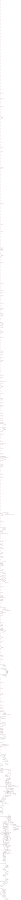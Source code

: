 graph unix {
	graph [ dpi = 300 ];
	node [shape=point];
	node [fillcolor=red];
	size="6,6";
	rankdir="LR";

	0
	1
	2
	3
	4
	5
	6
	7
	8
	9
	10
	11
	12
	13
	14
	15
	16
	17
	18
	19
	20
	21
	22
	23
	24
	25
	26
	27
	28
	29
	30
	31
	32
	33
	34
	35
	36
	37
	38
	39
	40
	41
	42
	43
	44
	45
	46
	47
	48
	49
	50
	51
	52
	53
	54
	55
	56
	57
	58
	59
	60
	61
	62
	63
	64
	65
	66
	67
	68
	69
	70
	71
	72
	73
	74
	75
	76
	77
	78
	79
	80
	81
	82
	83
	84
	85
	86
	87
	88
	89
	90
	91
	92
	93
	94
	95
	96
	97
	98
	99
	100
	101
	102
	103
	104
	105
	106
	107
	108
	109
	110
	111
	112
	113
	114
	115
	116
	117
	118
	119
	120
	121
	122
	123
	124
	125
	126
	127
	128
	129
	130
	131
	132
	133
	134
	135
	136
	137
	138
	139
	140
	141
	142
	143
	144
	145
	146
	147
	148
	149
	150
	151
	152
	153
	154
	155
	156
	157
	158
	159
	160
	161
	162
	163
	164
	165
	166
	167
	168
	169
	170
	171
	172
	173
	174
	175
	176
	177
	178
	179
	180
	181
	182
	183
	184
	185
	186
	187
	188
	189
	190
	191
	192
	193
	194
	195
	196
	197
	198
	199
	200
	201
	202
	203
	204
	205
	206
	207
	208
	209
	210
	211
	212
	213
	214
	215
	216
	217
	218
	219
	220
	221
	222
	223
	224
	225
	226
	227
	228
	229
	230
	231
	232
	233
	234
	235
	236
	237
	238
	239
	240
	241
	242
	243
	244
	245
	246
	247
	248
	249
	250
	251
	252
	253
	254
	255
	256
	257
	258
	259
	260
	261
	262
	263
	264
	265
	266
	267
	268
	269
	270
	271
	272
	273
	274
	275
	276
	277
	278
	279
	280
	281
	282
	283
	284
	285
	286
	287
	288
	289
	290
	291
	292
	293
	294
	295
	296
	297
	298
	299
	300
	301
	302
	303
	304
	305
	306
	307
	308
	309
	310
	311
	312
	313
	314
	315
	316
	317
	318
	319
	320
	321
	322
	323
	324
	325
	326
	327
	328
	329
	330
	331
	332
	333
	334
	335
	336
	337
	338
	339
	340
	341
	342
	343
	344
	345
	346
	347
	348
	349
	350
	351
	352
	353
	354
	355
	356
	357
	358
	359
	360
	361
	362
	363
	364
	365
	366
	367
	368
	369
	370
	371
	372
	373
	374
	375
	376
	377
	378
	379
	380
	381
	382
	383
	384
	385
	386
	387
	388
	389
	390
	391
	392
	393
	394
	395
	396
	397
	398
	399
	400
	401
	402
	403
	404
	405
	406
	407
	408
	409
	410
	411
	412
	413
	414
	415
	416
	417
	418
	419
	420
	421
	422
	423
	424
	425
	426
	427
	428
	429
	430
	431
	432
	433
	434
	435
	436
	437
	438
	439
	440
	441
	442
	443
	444
	445
	446
	447
	448
	449
	450
	451
	452
	453
	454
	455
	456
	457
	458
	459
	460
	461
	462
	463
	464
	465
	466
	467
	468
	469
	470
	471
	472
	473
	474
	475
	476
	477
	478
	479
	480
	481
	482
	483
	484
	485
	486
	487
	488
	489
	490
	491
	492
	493
	494
	495
	496
	497
	498
	499
	500
	501
	502
	503
	504
	505
	506
	507
	508
	509
	510
	511
	512
	513
	514
	515
	516
	517
	518
	519
	520
	521
	522
	523
	524
	525
	526
	527
	528
	529
	530
	531
	532
	533
	534
	535
	536
	537
	538
	539
	540
	541
	542
	543
	544
	545
	546
	547
	548
	549
	550
	551
	552
	553
	554
	555
	556
	557
	558
	559
	560
	561
	562
	563
	564
	565
	566
	567
	568
	569
	570
	571
	572
	573
	574
	575
	576
	577
	578
	579
	580
	581
	582
	583
	584
	585
	586
	587
	588
	589
	590
	591
	592
	593
	594
	595
	596
	597
	598
	599
	600
	601
	602
	603
	604
	605
	606
	607
	608
	609
	610
	611
	612
	613
	614
	615
	616
	617
	618
	619
	620
	621
	622
	623
	624
	625
	626
	627
	628
	629
	630
	631
	632
	633
	634
	635
	636
	637
	638
	639
	640
	641
	642
	643
	644
	645
	646
	647
	648
	649
	650
	651
	652
	653
	654
	655
	656
	657
	658
	659
	660
	661
	662
	663
	664
	665
	666
	667
	668
	669
	670
	671
	672
	673
	674
	675
	676
	677
	678
	679
	680
	681
	682
	683
	684
	685
	686
	687
	688
	689
	690
	691
	692
	693
	694
	695
	696
	697
	698
	699
	700
	701
	702
	703
	704
	705
	706
	707
	708
	709
	710
	711
	712
	713
	714
	715
	716
	717
	718
	719
	720
	721
	722
	723
	724
	725
	726
	727
	728
	729
	730
	731
	732
	733
	734
	735
	736
	737
	738
	739
	740
	741
	742
	743
	744
	745
	746
	747
	748
	749
	750
	751
	752
	753
	754
	755
	756
	757
	758
	759
	760
	761
	762
	763
	764
	765
	766
	767
	768
	769
	770
	771
	772
	773
	774
	775
	776
	777
	778
	779
	780
	781
	782
	783
	784
	785
	786
	787
	788
	789
	790
	791
	792
	793
	794
	795
	796
	797
	798
	799
	800
	801
	802
	803
	804
	805
	806
	807
	808
	809
	810
	811
	812
	813
	814
	815
	816
	817
	818
	819
	820
	821
	822
	823
	824
	825
	826
	827
	828
	829
	830
	831
	832
	833
	834
	835
	836
	837
	838
	839
	840
	841
	842
	843
	844
	845
	846
	847
	848
	849
	850
	851
	852
	853
	854
	855
	856
	857
	858
	859
	860
	861
	862
	863
	864
	865
	866
	867
	868
	869
	870
	871
	872
	873
	874
	875
	876
	877
	878
	879
	880
	881
	882
	883
	884
	885
	886
	887
	888
	889
	890
	891
	892
	893
	894
	895
	896
	897
	898
	899
	900
	901
	902
	903
	904
	905
	906
	907
	908
	909
	910
	911
	912
	913
	914
	915
	916
	917
	918
	919
	920
	921
	922
	923
	924
	925
	926
	927
	928
	929
	930
	931
	932
	933
	934
	935
	936
	937
	938
	939
	940
	941
	942
	943
	944
	945
	946
	947
	948
	949
	950
	951
	952
	953
	954
	955
	956
	957
	958
	959
	960
	961
	962
	963
	964
	965
	966
	967
	968
	969
	970
	971
	972
	973
	974
	975
	976
	977
	978
	979
	980
	981
	982
	983
	984
	985
	986
	987
	988
	989
	990
	991
	992
	993
	994
	995
	996
	997
	998
	999
	1 -- 260
	1 -- 299
	2 -- 853
	3 -- 113
	3 -- 128
	4 -- 193
	5 -- 283
	5 -- 767
	5 -- 867
	6 -- 135
	6 -- 583
	9 -- 150
	9 -- 173
	9 -- 768
	9 -- 919
	10 -- 409
	10 -- 730
	11 -- 23
	11 -- 480
	12 -- 22
	14 -- 341
	14 -- 548
	14 -- 629
	14 -- 830
	16 -- 189
	16 -- 535
	17 -- 259
	18 -- 206
	18 -- 814
	19 -- 74
	19 -- 454
	20 -- 788
	22 -- 82
	23 -- 631
	25 -- 96
	26 -- 135
	26 -- 680
	27 -- 236
	27 -- 583
	31 -- 240
	31 -- 396
	33 -- 352
	34 -- 566
	36 -- 598
	37 -- 726
	37 -- 751
	38 -- 756
	39 -- 937
	40 -- 298
	40 -- 662
	41 -- 621
	44 -- 265
	45 -- 650
	46 -- 345
	48 -- 632
	48 -- 770
	49 -- 877
	50 -- 472
	53 -- 758
	58 -- 687
	59 -- 149
	59 -- 496
	63 -- 621
	63 -- 679
	63 -- 687
	64 -- 732
	65 -- 391
	65 -- 550
	65 -- 932
	66 -- 927
	70 -- 941
	71 -- 188
	71 -- 449
	71 -- 572
	71 -- 582
	72 -- 502
	73 -- 602
	78 -- 223
	79 -- 209
	80 -- 464
	82 -- 685
	82 -- 950
	84 -- 920
	86 -- 324
	86 -- 537
	86 -- 720
	87 -- 411
	87 -- 595
	92 -- 576
	96 -- 550
	97 -- 991
	99 -- 903
	100 -- 157
	100 -- 239
	100 -- 453
	100 -- 852
	100 -- 868
	101 -- 828
	102 -- 268
	102 -- 522
	102 -- 611
	106 -- 564
	107 -- 682
	108 -- 736
	109 -- 671
	110 -- 222
	111 -- 321
	114 -- 892
	114 -- 896
	114 -- 923
	118 -- 533
	119 -- 338
	119 -- 560
	120 -- 808
	125 -- 373
	126 -- 738
	127 -- 921
	130 -- 488
	134 -- 265
	135 -- 832
	136 -- 244
	136 -- 560
	137 -- 715
	139 -- 340
	141 -- 248
	141 -- 347
	142 -- 840
	144 -- 262
	145 -- 241
	145 -- 289
	145 -- 765
	145 -- 993
	146 -- 570
	147 -- 274
	147 -- 949
	148 -- 441
	149 -- 208
	153 -- 165
	153 -- 253
	153 -- 813
	153 -- 953
	154 -- 831
	154 -- 940
	157 -- 556
	157 -- 886
	160 -- 855
	160 -- 866
	161 -- 822
	163 -- 423
	163 -- 930
	165 -- 678
	167 -- 271
	167 -- 380
	167 -- 628
	167 -- 687
	168 -- 772
	170 -- 202
	170 -- 401
	171 -- 736
	174 -- 673
	174 -- 896
	175 -- 719
	176 -- 436
	178 -- 771
	182 -- 657
	182 -- 972
	183 -- 471
	184 -- 751
	184 -- 815
	185 -- 629
	187 -- 515
	187 -- 811
	189 -- 856
	192 -- 645
	192 -- 792
	193 -- 287
	193 -- 957
	194 -- 984
	198 -- 443
	199 -- 576
	200 -- 531
	200 -- 631
	201 -- 250
	201 -- 956
	203 -- 682
	203 -- 757
	203 -- 915
	205 -- 598
	205 -- 619
	206 -- 246
	209 -- 252
	220 -- 837
	222 -- 916
	224 -- 437
	225 -- 262
	225 -- 714
	229 -- 609
	231 -- 441
	231 -- 670
	234 -- 487
	235 -- 448
	236 -- 280
	236 -- 954
	237 -- 787
	239 -- 476
	239 -- 545
	240 -- 530
	240 -- 566
	241 -- 391
	241 -- 640
	245 -- 480
	245 -- 943
	246 -- 644
	247 -- 638
	248 -- 427
	248 -- 821
	249 -- 335
	249 -- 384
	249 -- 785
	250 -- 344
	252 -- 916
	254 -- 262
	255 -- 976
	258 -- 843
	258 -- 990
	259 -- 476
	260 -- 549
	261 -- 358
	261 -- 961
	262 -- 771
	262 -- 934
	265 -- 552
	266 -- 631
	269 -- 616
	270 -- 888
	273 -- 595
	276 -- 325
	276 -- 509
	276 -- 835
	277 -- 475
	279 -- 375
	279 -- 816
	279 -- 923
	280 -- 837
	281 -- 364
	281 -- 407
	282 -- 637
	283 -- 527
	283 -- 888
	284 -- 883
	286 -- 305
	287 -- 883
	287 -- 931
	289 -- 438
	291 -- 729
	293 -- 548
	294 -- 557
	296 -- 746
	297 -- 635
	298 -- 754
	298 -- 982
	299 -- 603
	299 -- 717
	300 -- 447
	300 -- 881
	301 -- 373
	301 -- 516
	302 -- 699
	304 -- 632
	308 -- 508
	308 -- 860
	310 -- 320
	311 -- 907
	311 -- 957
	313 -- 725
	315 -- 473
	316 -- 731
	316 -- 879
	317 -- 403
	319 -- 374
	319 -- 741
	322 -- 893
	323 -- 539
	323 -- 642
	325 -- 503
	325 -- 588
	325 -- 821
	326 -- 712
	327 -- 874
	328 -- 781
	329 -- 849
	333 -- 537
	333 -- 685
	333 -- 788
	334 -- 736
	335 -- 822
	336 -- 384
	339 -- 683
	340 -- 563
	341 -- 506
	343 -- 485
	344 -- 508
	345 -- 612
	347 -- 983
	348 -- 728
	348 -- 925
	353 -- 501
	357 -- 364
	358 -- 392
	359 -- 716
	361 -- 609
	361 -- 890
	362 -- 805
	363 -- 540
	364 -- 658
	364 -- 665
	365 -- 383
	367 -- 539
	369 -- 801
	370 -- 627
	379 -- 813
	381 -- 515
	381 -- 549
	381 -- 642
	383 -- 701
	387 -- 644
	388 -- 505
	388 -- 873
	390 -- 716
	392 -- 504
	393 -- 834
	394 -- 964
	396 -- 745
	397 -- 988
	399 -- 624
	400 -- 806
	400 -- 995
	402 -- 718
	402 -- 994
	407 -- 663
	408 -- 673
	410 -- 511
	412 -- 557
	412 -- 623
	419 -- 899
	424 -- 470
	424 -- 659
	425 -- 765
	425 -- 871
	429 -- 466
	430 -- 780
	430 -- 933
	431 -- 955
	436 -- 486
	438 -- 706
	438 -- 722
	439 -- 850
	439 -- 960
	441 -- 689
	442 -- 680
	445 -- 971
	447 -- 670
	447 -- 805
	450 -- 557
	451 -- 883
	454 -- 582
	455 -- 480
	456 -- 792
	457 -- 820
	463 -- 686
	464 -- 609
	467 -- 819
	467 -- 910
	468 -- 578
	469 -- 992
	471 -- 863
	473 -- 859
	476 -- 742
	479 -- 572
	479 -- 708
	482 -- 613
	487 -- 833
	491 -- 819
	491 -- 878
	502 -- 562
	502 -- 679
	502 -- 805
	503 -- 996
	505 -- 598
	506 -- 580
	511 -- 788
	512 -- 916
	513 -- 889
	514 -- 733
	514 -- 809
	520 -- 955
	521 -- 784
	522 -- 843
	523 -- 665
	528 -- 757
	529 -- 796
	529 -- 875
	529 -- 887
	530 -- 929
	531 -- 535
	537 -- 732
	541 -- 602
	541 -- 815
	543 -- 556
	544 -- 683
	555 -- 935
	557 -- 564
	557 -- 741
	559 -- 980
	560 -- 810
	562 -- 787
	564 -- 841
	565 -- 684
	566 -- 636
	568 -- 931
	569 -- 896
	569 -- 937
	570 -- 958
	572 -- 612
	574 -- 960
	575 -- 634
	580 -- 849
	581 -- 971
	584 -- 602
	584 -- 692
	585 -- 982
	590 -- 594
	590 -- 637
	590 -- 846
	591 -- 772
	593 -- 616
	593 -- 804
	594 -- 657
	607 -- 814
	608 -- 784
	610 -- 795
	618 -- 834
	632 -- 961
	633 -- 916
	635 -- 666
	637 -- 655
	639 -- 961
	648 -- 903
	650 -- 763
	652 -- 684
	652 -- 859
	655 -- 764
	664 -- 888
	665 -- 727
	669 -- 731
	670 -- 878
	670 -- 970
	671 -- 733
	675 -- 908
	680 -- 819
	685 -- 822
	685 -- 965
	691 -- 741
	691 -- 816
	691 -- 924
	692 -- 912
	698 -- 945
	703 -- 747
	707 -- 798
	710 -- 738
	710 -- 773
	714 -- 856
	717 -- 969
	720 -- 871
	731 -- 964
	733 -- 916
	741 -- 935
	748 -- 832
	753 -- 922
	759 -- 877
	765 -- 828
	767 -- 990
	773 -- 861
	774 -- 799
	776 -- 782
	782 -- 829
	786 -- 882
	787 -- 831
	788 -- 985
	789 -- 967
	791 -- 917
	792 -- 985
	794 -- 807
	800 -- 965
	803 -- 897
	806 -- 840
	808 -- 995
	812 -- 876
	824 -- 958
	828 -- 876
	829 -- 888
	832 -- 917
	833 -- 839
	839 -- 917
	839 -- 943
	840 -- 904
	848 -- 916
	854 -- 908
	856 -- 978
	860 -- 948
	876 -- 962
	880 -- 969
	886 -- 950
	900 -- 922
	915 -- 967
	923 -- 940
	948 -- 963
}

